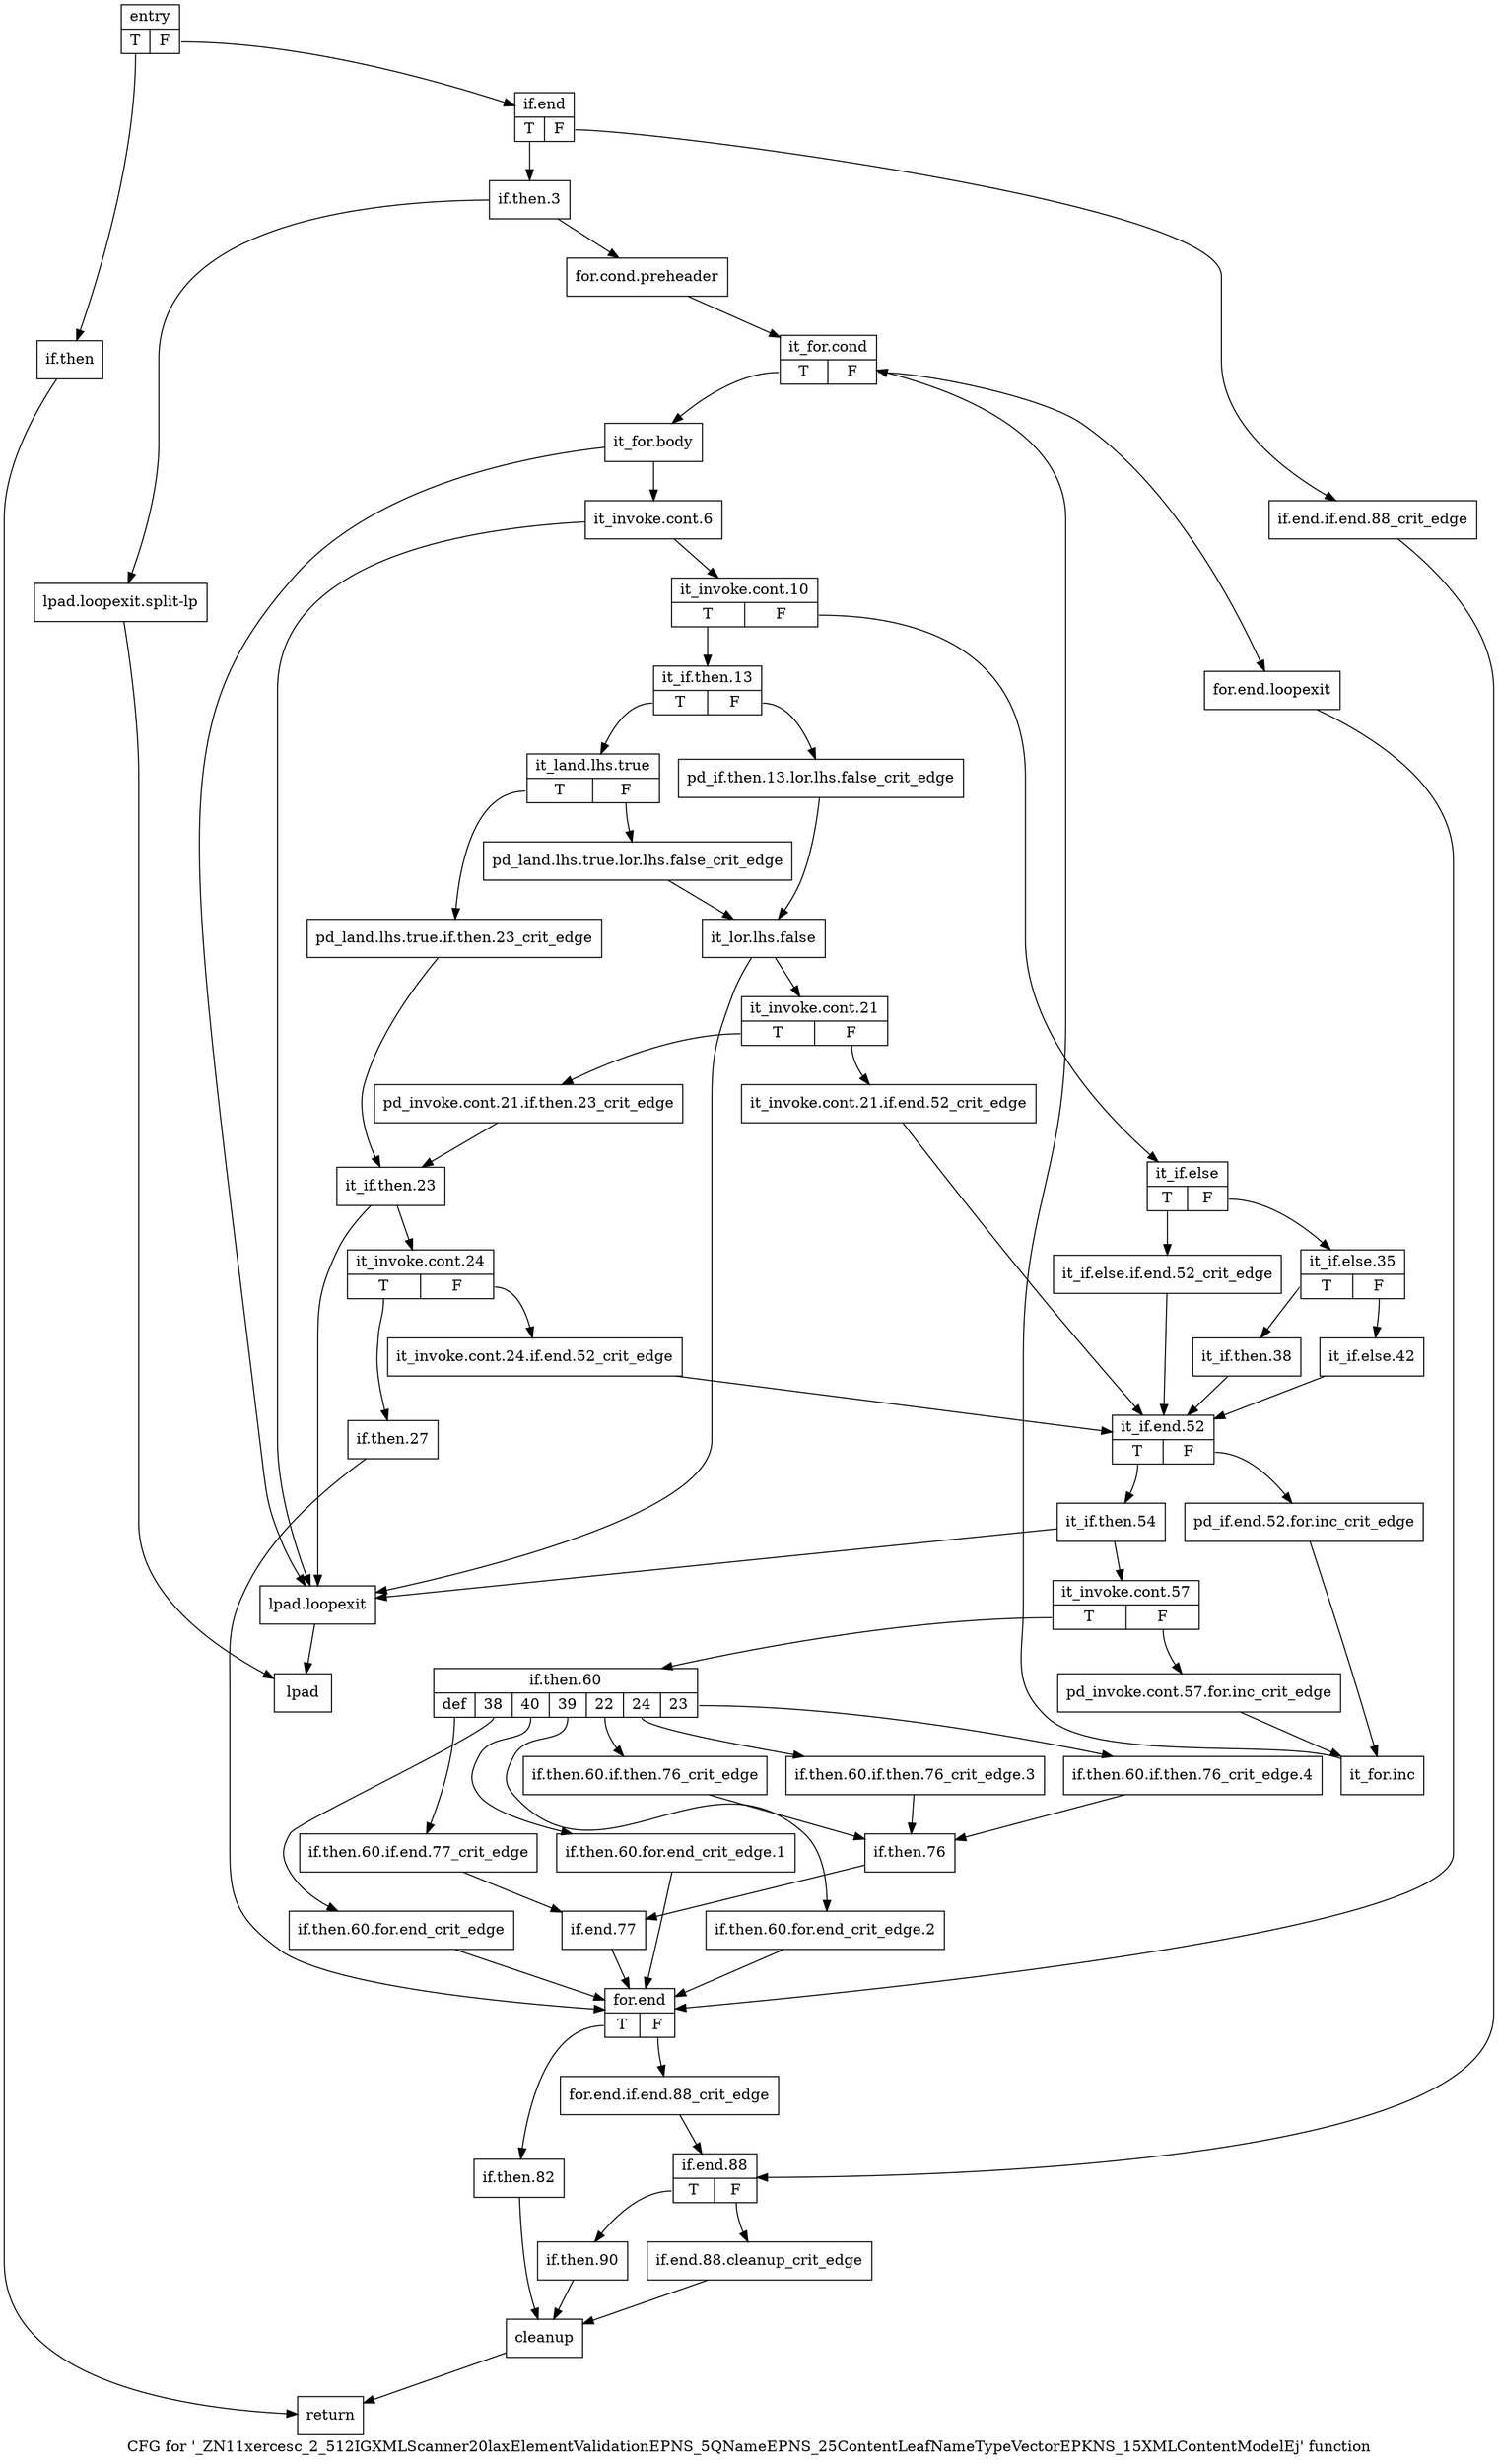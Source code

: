 digraph "CFG for '_ZN11xercesc_2_512IGXMLScanner20laxElementValidationEPNS_5QNameEPNS_25ContentLeafNameTypeVectorEPKNS_15XMLContentModelEj' function" {
	label="CFG for '_ZN11xercesc_2_512IGXMLScanner20laxElementValidationEPNS_5QNameEPNS_25ContentLeafNameTypeVectorEPKNS_15XMLContentModelEj' function";

	Node0x39c6af0 [shape=record,label="{entry|{<s0>T|<s1>F}}"];
	Node0x39c6af0:s0 -> Node0x39c6b40;
	Node0x39c6af0:s1 -> Node0x39c6b90;
	Node0x39c6b40 [shape=record,label="{if.then}"];
	Node0x39c6b40 -> Node0x39c7c20;
	Node0x39c6b90 [shape=record,label="{if.end|{<s0>T|<s1>F}}"];
	Node0x39c6b90:s0 -> Node0x39c6c30;
	Node0x39c6b90:s1 -> Node0x39c6be0;
	Node0x39c6be0 [shape=record,label="{if.end.if.end.88_crit_edge}"];
	Node0x39c6be0 -> Node0x39c7ae0;
	Node0x39c6c30 [shape=record,label="{if.then.3}"];
	Node0x39c6c30 -> Node0x39c6c80;
	Node0x39c6c30 -> Node0x39c7270;
	Node0x39c6c80 [shape=record,label="{for.cond.preheader}"];
	Node0x39c6c80 -> Node0x39c6cd0;
	Node0x39c6cd0 [shape=record,label="{it_for.cond|{<s0>T|<s1>F}}"];
	Node0x39c6cd0:s0 -> Node0x39c6d20;
	Node0x39c6cd0:s1 -> Node0x39c79a0;
	Node0x39c6d20 [shape=record,label="{it_for.body}"];
	Node0x39c6d20 -> Node0x39c6d70;
	Node0x39c6d20 -> Node0x39c7220;
	Node0x39c6d70 [shape=record,label="{it_invoke.cont.6}"];
	Node0x39c6d70 -> Node0x39c6dc0;
	Node0x39c6d70 -> Node0x39c7220;
	Node0x39c6dc0 [shape=record,label="{it_invoke.cont.10|{<s0>T|<s1>F}}"];
	Node0x39c6dc0:s0 -> Node0x39c6e10;
	Node0x39c6dc0:s1 -> Node0x39c7310;
	Node0x39c6e10 [shape=record,label="{it_if.then.13|{<s0>T|<s1>F}}"];
	Node0x39c6e10:s0 -> Node0x39c6eb0;
	Node0x39c6e10:s1 -> Node0x39c6e60;
	Node0x39c6e60 [shape=record,label="{pd_if.then.13.lor.lhs.false_crit_edge}"];
	Node0x39c6e60 -> Node0x39c6fa0;
	Node0x39c6eb0 [shape=record,label="{it_land.lhs.true|{<s0>T|<s1>F}}"];
	Node0x39c6eb0:s0 -> Node0x39c6f50;
	Node0x39c6eb0:s1 -> Node0x39c6f00;
	Node0x39c6f00 [shape=record,label="{pd_land.lhs.true.lor.lhs.false_crit_edge}"];
	Node0x39c6f00 -> Node0x39c6fa0;
	Node0x39c6f50 [shape=record,label="{pd_land.lhs.true.if.then.23_crit_edge}"];
	Node0x39c6f50 -> Node0x39c70e0;
	Node0x39c6fa0 [shape=record,label="{it_lor.lhs.false}"];
	Node0x39c6fa0 -> Node0x39c6ff0;
	Node0x39c6fa0 -> Node0x39c7220;
	Node0x39c6ff0 [shape=record,label="{it_invoke.cont.21|{<s0>T|<s1>F}}"];
	Node0x39c6ff0:s0 -> Node0x39c7090;
	Node0x39c6ff0:s1 -> Node0x39c7040;
	Node0x39c7040 [shape=record,label="{it_invoke.cont.21.if.end.52_crit_edge}"];
	Node0x39c7040 -> Node0x39c74a0;
	Node0x39c7090 [shape=record,label="{pd_invoke.cont.21.if.then.23_crit_edge}"];
	Node0x39c7090 -> Node0x39c70e0;
	Node0x39c70e0 [shape=record,label="{it_if.then.23}"];
	Node0x39c70e0 -> Node0x39c7130;
	Node0x39c70e0 -> Node0x39c7220;
	Node0x39c7130 [shape=record,label="{it_invoke.cont.24|{<s0>T|<s1>F}}"];
	Node0x39c7130:s0 -> Node0x39c71d0;
	Node0x39c7130:s1 -> Node0x39c7180;
	Node0x39c7180 [shape=record,label="{it_invoke.cont.24.if.end.52_crit_edge}"];
	Node0x39c7180 -> Node0x39c74a0;
	Node0x39c71d0 [shape=record,label="{if.then.27}"];
	Node0x39c71d0 -> Node0x39c79f0;
	Node0x39c7220 [shape=record,label="{lpad.loopexit}"];
	Node0x39c7220 -> Node0x39c72c0;
	Node0x39c7270 [shape=record,label="{lpad.loopexit.split-lp}"];
	Node0x39c7270 -> Node0x39c72c0;
	Node0x39c72c0 [shape=record,label="{lpad}"];
	Node0x39c7310 [shape=record,label="{it_if.else|{<s0>T|<s1>F}}"];
	Node0x39c7310:s0 -> Node0x39c7360;
	Node0x39c7310:s1 -> Node0x39c73b0;
	Node0x39c7360 [shape=record,label="{it_if.else.if.end.52_crit_edge}"];
	Node0x39c7360 -> Node0x39c74a0;
	Node0x39c73b0 [shape=record,label="{it_if.else.35|{<s0>T|<s1>F}}"];
	Node0x39c73b0:s0 -> Node0x39c7400;
	Node0x39c73b0:s1 -> Node0x39c7450;
	Node0x39c7400 [shape=record,label="{it_if.then.38}"];
	Node0x39c7400 -> Node0x39c74a0;
	Node0x39c7450 [shape=record,label="{it_if.else.42}"];
	Node0x39c7450 -> Node0x39c74a0;
	Node0x39c74a0 [shape=record,label="{it_if.end.52|{<s0>T|<s1>F}}"];
	Node0x39c74a0:s0 -> Node0x39c7540;
	Node0x39c74a0:s1 -> Node0x39c74f0;
	Node0x39c74f0 [shape=record,label="{pd_if.end.52.for.inc_crit_edge}"];
	Node0x39c74f0 -> Node0x39c7950;
	Node0x39c7540 [shape=record,label="{it_if.then.54}"];
	Node0x39c7540 -> Node0x39c7590;
	Node0x39c7540 -> Node0x39c7220;
	Node0x39c7590 [shape=record,label="{it_invoke.cont.57|{<s0>T|<s1>F}}"];
	Node0x39c7590:s0 -> Node0x39c7630;
	Node0x39c7590:s1 -> Node0x39c75e0;
	Node0x39c75e0 [shape=record,label="{pd_invoke.cont.57.for.inc_crit_edge}"];
	Node0x39c75e0 -> Node0x39c7950;
	Node0x39c7630 [shape=record,label="{if.then.60|{<s0>def|<s1>38|<s2>40|<s3>39|<s4>22|<s5>24|<s6>23}}"];
	Node0x39c7630:s0 -> Node0x39c7860;
	Node0x39c7630:s1 -> Node0x39c7810;
	Node0x39c7630:s2 -> Node0x39c77c0;
	Node0x39c7630:s3 -> Node0x39c7770;
	Node0x39c7630:s4 -> Node0x39c7720;
	Node0x39c7630:s5 -> Node0x39c76d0;
	Node0x39c7630:s6 -> Node0x39c7680;
	Node0x39c7680 [shape=record,label="{if.then.60.if.then.76_crit_edge.4}"];
	Node0x39c7680 -> Node0x39c78b0;
	Node0x39c76d0 [shape=record,label="{if.then.60.if.then.76_crit_edge.3}"];
	Node0x39c76d0 -> Node0x39c78b0;
	Node0x39c7720 [shape=record,label="{if.then.60.if.then.76_crit_edge}"];
	Node0x39c7720 -> Node0x39c78b0;
	Node0x39c7770 [shape=record,label="{if.then.60.for.end_crit_edge.2}"];
	Node0x39c7770 -> Node0x39c79f0;
	Node0x39c77c0 [shape=record,label="{if.then.60.for.end_crit_edge.1}"];
	Node0x39c77c0 -> Node0x39c79f0;
	Node0x39c7810 [shape=record,label="{if.then.60.for.end_crit_edge}"];
	Node0x39c7810 -> Node0x39c79f0;
	Node0x39c7860 [shape=record,label="{if.then.60.if.end.77_crit_edge}"];
	Node0x39c7860 -> Node0x39c7900;
	Node0x39c78b0 [shape=record,label="{if.then.76}"];
	Node0x39c78b0 -> Node0x39c7900;
	Node0x39c7900 [shape=record,label="{if.end.77}"];
	Node0x39c7900 -> Node0x39c79f0;
	Node0x39c7950 [shape=record,label="{it_for.inc}"];
	Node0x39c7950 -> Node0x39c6cd0;
	Node0x39c79a0 [shape=record,label="{for.end.loopexit}"];
	Node0x39c79a0 -> Node0x39c79f0;
	Node0x39c79f0 [shape=record,label="{for.end|{<s0>T|<s1>F}}"];
	Node0x39c79f0:s0 -> Node0x39c7a90;
	Node0x39c79f0:s1 -> Node0x39c7a40;
	Node0x39c7a40 [shape=record,label="{for.end.if.end.88_crit_edge}"];
	Node0x39c7a40 -> Node0x39c7ae0;
	Node0x39c7a90 [shape=record,label="{if.then.82}"];
	Node0x39c7a90 -> Node0x39c7bd0;
	Node0x39c7ae0 [shape=record,label="{if.end.88|{<s0>T|<s1>F}}"];
	Node0x39c7ae0:s0 -> Node0x39c7b80;
	Node0x39c7ae0:s1 -> Node0x39c7b30;
	Node0x39c7b30 [shape=record,label="{if.end.88.cleanup_crit_edge}"];
	Node0x39c7b30 -> Node0x39c7bd0;
	Node0x39c7b80 [shape=record,label="{if.then.90}"];
	Node0x39c7b80 -> Node0x39c7bd0;
	Node0x39c7bd0 [shape=record,label="{cleanup}"];
	Node0x39c7bd0 -> Node0x39c7c20;
	Node0x39c7c20 [shape=record,label="{return}"];
}
